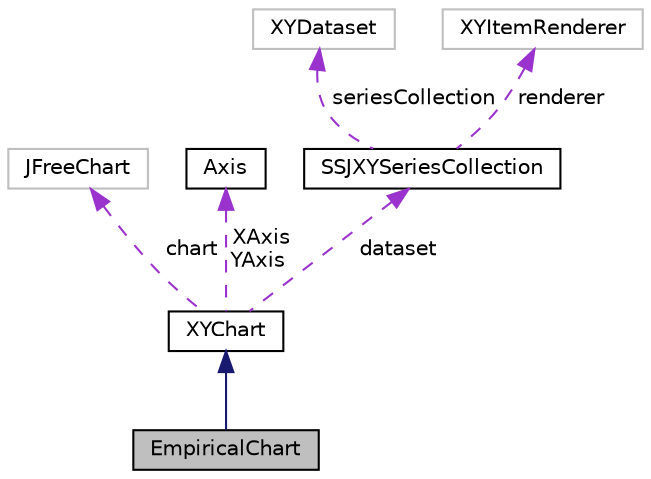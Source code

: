 digraph "EmpiricalChart"
{
 // INTERACTIVE_SVG=YES
  bgcolor="transparent";
  edge [fontname="Helvetica",fontsize="10",labelfontname="Helvetica",labelfontsize="10"];
  node [fontname="Helvetica",fontsize="10",shape=record];
  Node2 [label="EmpiricalChart",height=0.2,width=0.4,color="black", fillcolor="grey75", style="filled", fontcolor="black"];
  Node3 -> Node2 [dir="back",color="midnightblue",fontsize="10",style="solid",fontname="Helvetica"];
  Node3 [label="XYChart",height=0.2,width=0.4,color="black",URL="$classumontreal_1_1ssj_1_1charts_1_1XYChart.html",tooltip="This class provides tools to create charts from data in a simple way. "];
  Node4 -> Node3 [dir="back",color="darkorchid3",fontsize="10",style="dashed",label=" chart" ,fontname="Helvetica"];
  Node4 [label="JFreeChart",height=0.2,width=0.4,color="grey75"];
  Node5 -> Node3 [dir="back",color="darkorchid3",fontsize="10",style="dashed",label=" XAxis\nYAxis" ,fontname="Helvetica"];
  Node5 [label="Axis",height=0.2,width=0.4,color="black",URL="$classumontreal_1_1ssj_1_1charts_1_1Axis.html",tooltip="Represents an axis of a chart encapsulated by an instance of XYChart. "];
  Node6 -> Node3 [dir="back",color="darkorchid3",fontsize="10",style="dashed",label=" dataset" ,fontname="Helvetica"];
  Node6 [label="SSJXYSeriesCollection",height=0.2,width=0.4,color="black",URL="$classumontreal_1_1ssj_1_1charts_1_1SSJXYSeriesCollection.html",tooltip="Stores data used in a XYChart. "];
  Node7 -> Node6 [dir="back",color="darkorchid3",fontsize="10",style="dashed",label=" seriesCollection" ,fontname="Helvetica"];
  Node7 [label="XYDataset",height=0.2,width=0.4,color="grey75"];
  Node8 -> Node6 [dir="back",color="darkorchid3",fontsize="10",style="dashed",label=" renderer" ,fontname="Helvetica"];
  Node8 [label="XYItemRenderer",height=0.2,width=0.4,color="grey75"];
}

